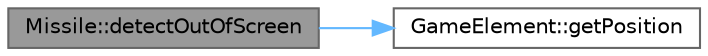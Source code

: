 digraph "Missile::detectOutOfScreen"
{
 // LATEX_PDF_SIZE
  bgcolor="transparent";
  edge [fontname=Helvetica,fontsize=10,labelfontname=Helvetica,labelfontsize=10];
  node [fontname=Helvetica,fontsize=10,shape=box,height=0.2,width=0.4];
  rankdir="LR";
  Node1 [id="Node000001",label="Missile::detectOutOfScreen",height=0.2,width=0.4,color="gray40", fillcolor="grey60", style="filled", fontcolor="black",tooltip="Detects if the missile is out of the screen bounds."];
  Node1 -> Node2 [id="edge1_Node000001_Node000002",color="steelblue1",style="solid",tooltip=" "];
  Node2 [id="Node000002",label="GameElement::getPosition",height=0.2,width=0.4,color="grey40", fillcolor="white", style="filled",URL="$class_game_element.html#a980cfe898382af5b5fb20bb43bab3064",tooltip="Gets the position of the game element."];
}
